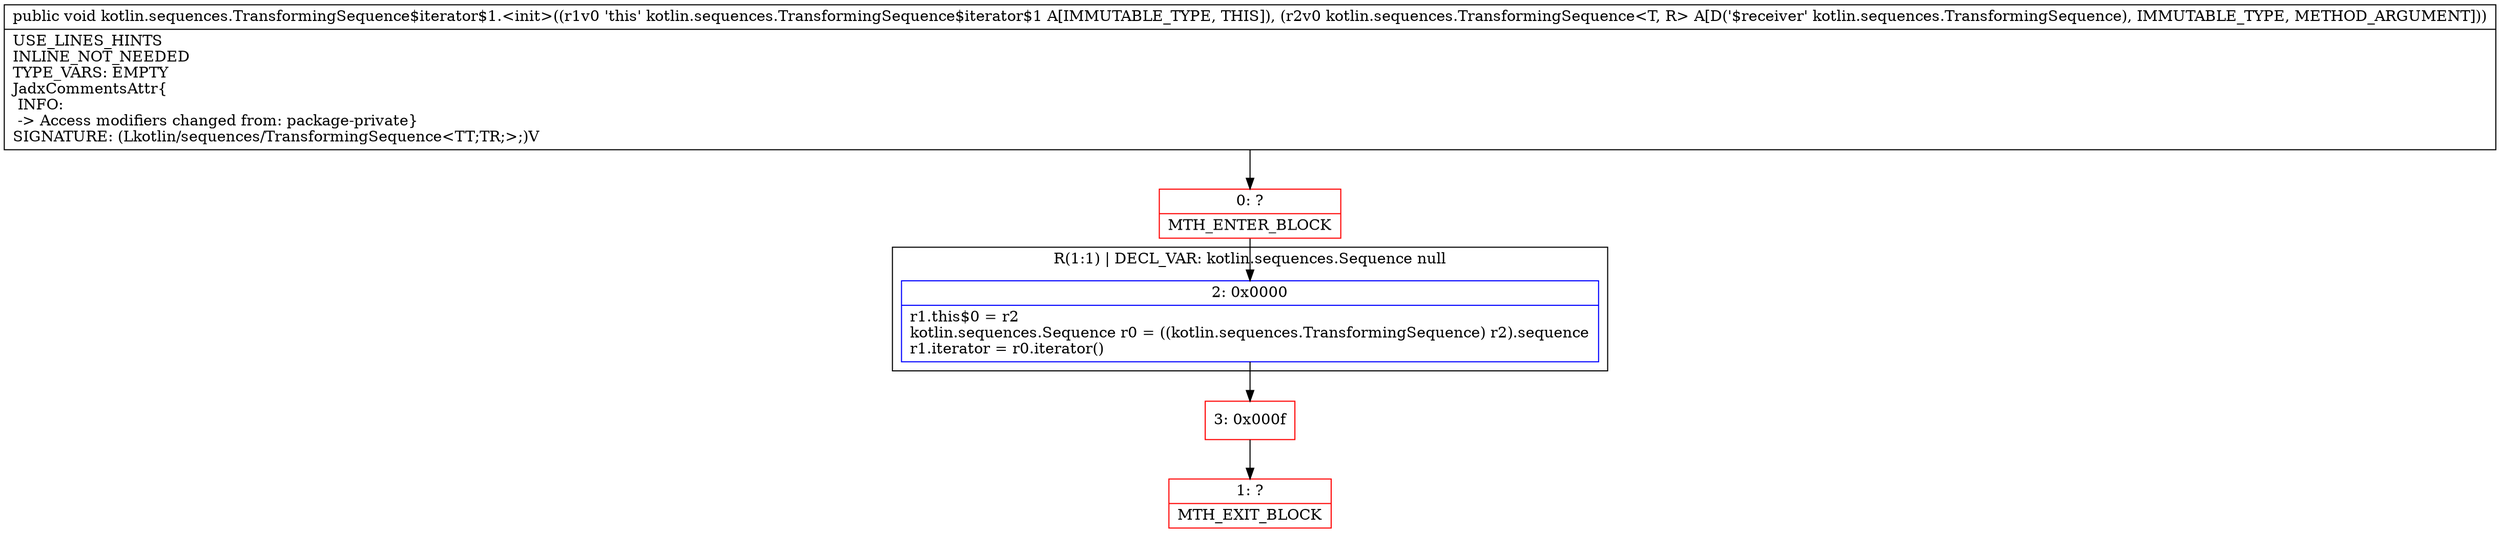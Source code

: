 digraph "CFG forkotlin.sequences.TransformingSequence$iterator$1.\<init\>(Lkotlin\/sequences\/TransformingSequence;)V" {
subgraph cluster_Region_1861039670 {
label = "R(1:1) | DECL_VAR: kotlin.sequences.Sequence null\l";
node [shape=record,color=blue];
Node_2 [shape=record,label="{2\:\ 0x0000|r1.this$0 = r2\lkotlin.sequences.Sequence r0 = ((kotlin.sequences.TransformingSequence) r2).sequence\lr1.iterator = r0.iterator()\l}"];
}
Node_0 [shape=record,color=red,label="{0\:\ ?|MTH_ENTER_BLOCK\l}"];
Node_3 [shape=record,color=red,label="{3\:\ 0x000f}"];
Node_1 [shape=record,color=red,label="{1\:\ ?|MTH_EXIT_BLOCK\l}"];
MethodNode[shape=record,label="{public void kotlin.sequences.TransformingSequence$iterator$1.\<init\>((r1v0 'this' kotlin.sequences.TransformingSequence$iterator$1 A[IMMUTABLE_TYPE, THIS]), (r2v0 kotlin.sequences.TransformingSequence\<T, R\> A[D('$receiver' kotlin.sequences.TransformingSequence), IMMUTABLE_TYPE, METHOD_ARGUMENT]))  | USE_LINES_HINTS\lINLINE_NOT_NEEDED\lTYPE_VARS: EMPTY\lJadxCommentsAttr\{\l INFO: \l \-\> Access modifiers changed from: package\-private\}\lSIGNATURE: (Lkotlin\/sequences\/TransformingSequence\<TT;TR;\>;)V\l}"];
MethodNode -> Node_0;Node_2 -> Node_3;
Node_0 -> Node_2;
Node_3 -> Node_1;
}

